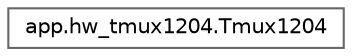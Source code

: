 digraph "Graphe hiérarchique des classes"
{
 // LATEX_PDF_SIZE
  bgcolor="transparent";
  edge [fontname=Helvetica,fontsize=10,labelfontname=Helvetica,labelfontsize=10];
  node [fontname=Helvetica,fontsize=10,shape=box,height=0.2,width=0.4];
  rankdir="LR";
  Node0 [id="Node000000",label="app.hw_tmux1204.Tmux1204",height=0.2,width=0.4,color="grey40", fillcolor="white", style="filled",URL="$classapp_1_1hw__tmux1204_1_1_tmux1204.html",tooltip="Pilote pour le multiplexeur TMUX1204."];
}
